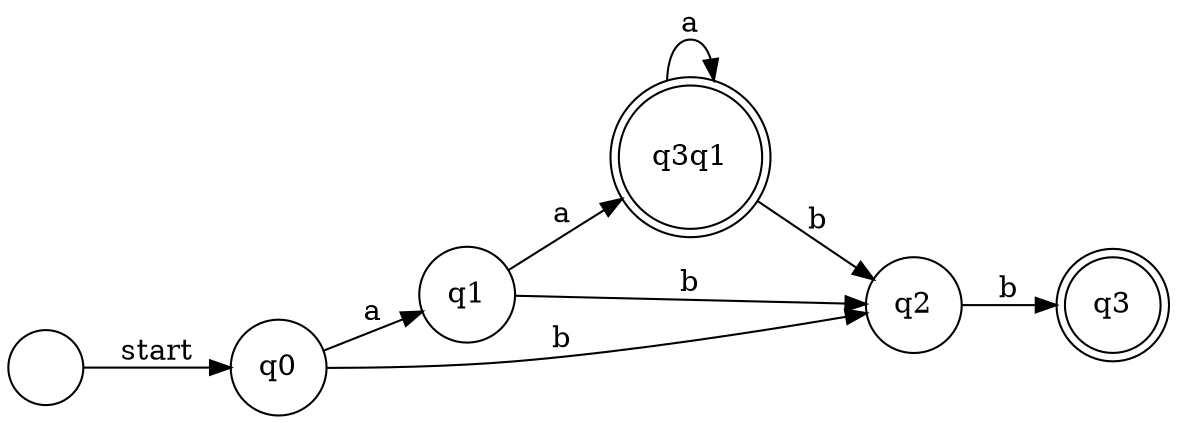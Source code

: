 digraph DFA {
  rankdir=LR;
  node [shape=circle];
  "q3q1" [shape=doublecircle];
  "q3" [shape=doublecircle];
  "" -> "q0" [label="start"];

  "q0" -> "q1" [label="a"];
  "q0" -> "q2" [label="b"];
  "q1" -> "q3q1" [label="a"];
  "q1" -> "q2" [label="b"];
  "q2" -> "q3" [label="b"];
  "q3q1" -> "q3q1" [label="a"];
  "q3q1" -> "q2" [label="b"];
}
